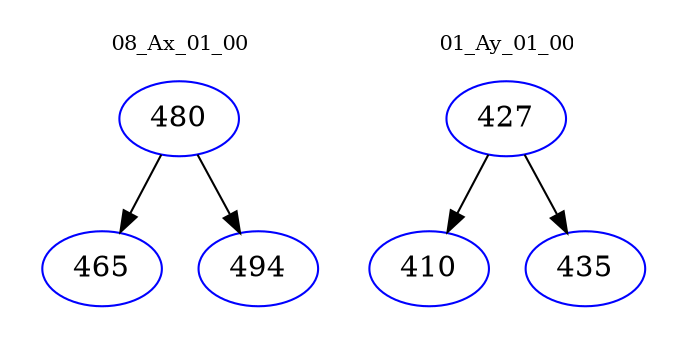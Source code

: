 digraph{
subgraph cluster_0 {
color = white
label = "08_Ax_01_00";
fontsize=10;
T0_480 [label="480", color="blue"]
T0_480 -> T0_465 [color="black"]
T0_465 [label="465", color="blue"]
T0_480 -> T0_494 [color="black"]
T0_494 [label="494", color="blue"]
}
subgraph cluster_1 {
color = white
label = "01_Ay_01_00";
fontsize=10;
T1_427 [label="427", color="blue"]
T1_427 -> T1_410 [color="black"]
T1_410 [label="410", color="blue"]
T1_427 -> T1_435 [color="black"]
T1_435 [label="435", color="blue"]
}
}
